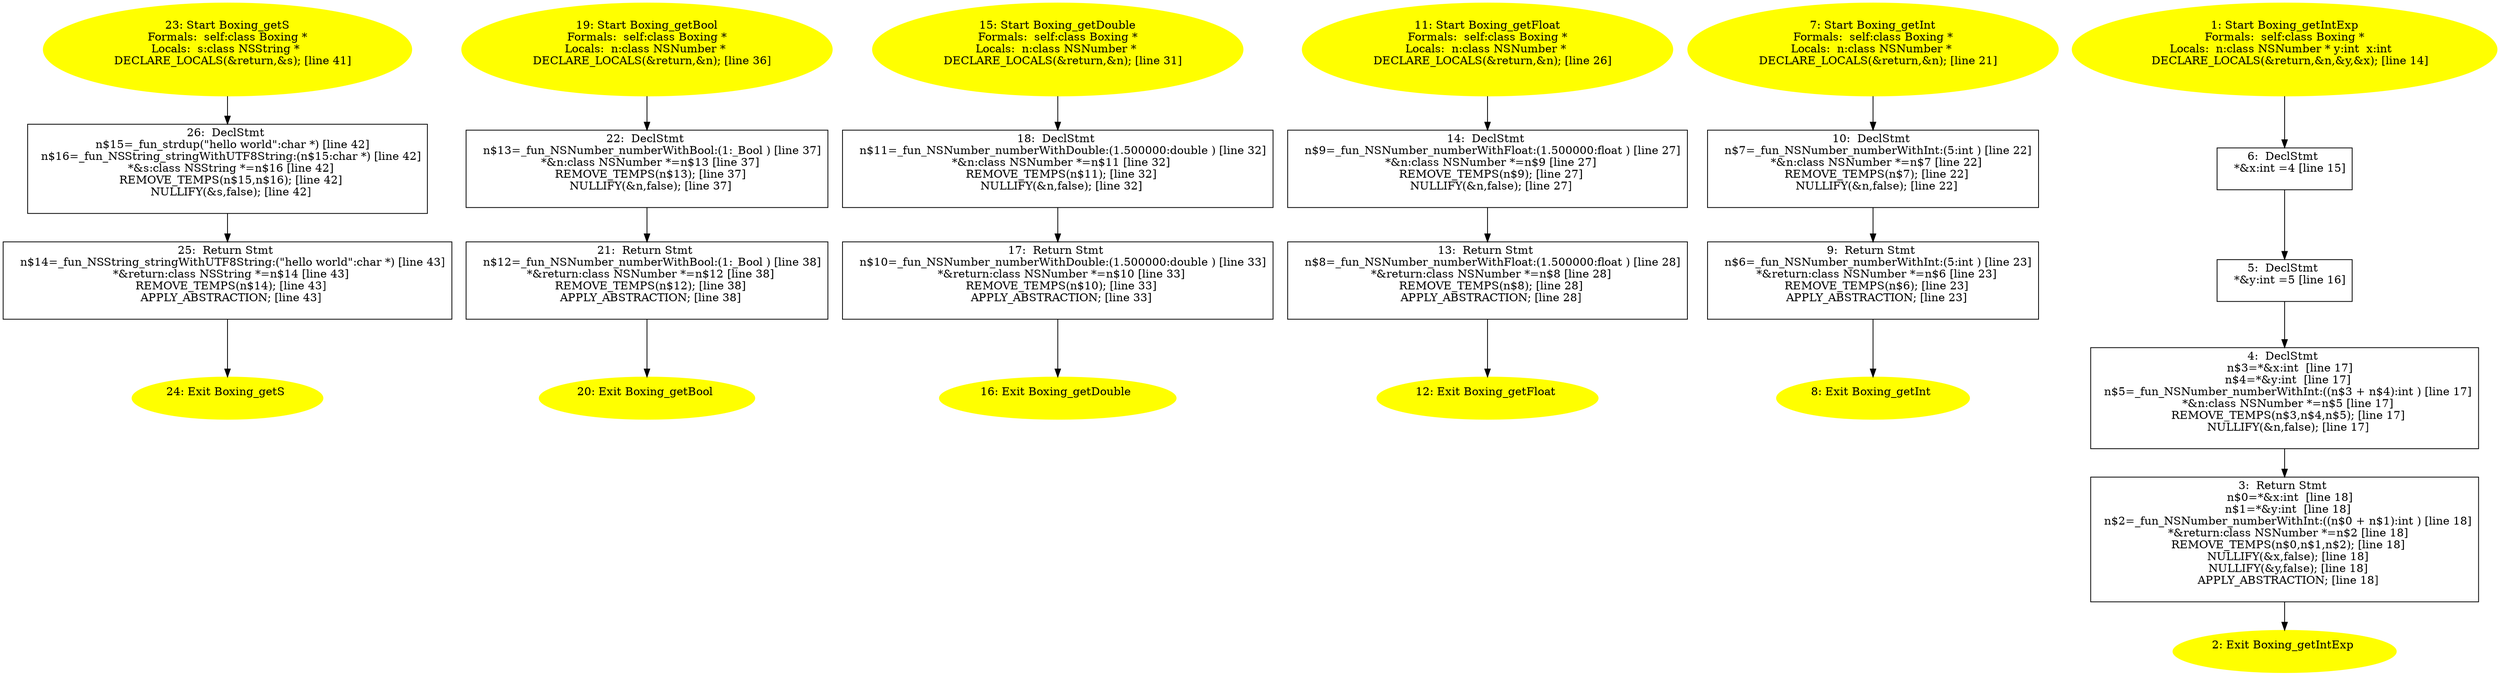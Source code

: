 digraph iCFG {
26 [label="26:  DeclStmt \n   n$15=_fun_strdup(\"hello world\":char *) [line 42]\n  n$16=_fun_NSString_stringWithUTF8String:(n$15:char *) [line 42]\n  *&s:class NSString *=n$16 [line 42]\n  REMOVE_TEMPS(n$15,n$16); [line 42]\n  NULLIFY(&s,false); [line 42]\n " shape="box"]
	

	 26 -> 25 ;
25 [label="25:  Return Stmt \n   n$14=_fun_NSString_stringWithUTF8String:(\"hello world\":char *) [line 43]\n  *&return:class NSString *=n$14 [line 43]\n  REMOVE_TEMPS(n$14); [line 43]\n  APPLY_ABSTRACTION; [line 43]\n " shape="box"]
	

	 25 -> 24 ;
24 [label="24: Exit Boxing_getS \n  " color=yellow style=filled]
	

23 [label="23: Start Boxing_getS\nFormals:  self:class Boxing *\nLocals:  s:class NSString * \n   DECLARE_LOCALS(&return,&s); [line 41]\n " color=yellow style=filled]
	

	 23 -> 26 ;
22 [label="22:  DeclStmt \n   n$13=_fun_NSNumber_numberWithBool:(1:_Bool ) [line 37]\n  *&n:class NSNumber *=n$13 [line 37]\n  REMOVE_TEMPS(n$13); [line 37]\n  NULLIFY(&n,false); [line 37]\n " shape="box"]
	

	 22 -> 21 ;
21 [label="21:  Return Stmt \n   n$12=_fun_NSNumber_numberWithBool:(1:_Bool ) [line 38]\n  *&return:class NSNumber *=n$12 [line 38]\n  REMOVE_TEMPS(n$12); [line 38]\n  APPLY_ABSTRACTION; [line 38]\n " shape="box"]
	

	 21 -> 20 ;
20 [label="20: Exit Boxing_getBool \n  " color=yellow style=filled]
	

19 [label="19: Start Boxing_getBool\nFormals:  self:class Boxing *\nLocals:  n:class NSNumber * \n   DECLARE_LOCALS(&return,&n); [line 36]\n " color=yellow style=filled]
	

	 19 -> 22 ;
18 [label="18:  DeclStmt \n   n$11=_fun_NSNumber_numberWithDouble:(1.500000:double ) [line 32]\n  *&n:class NSNumber *=n$11 [line 32]\n  REMOVE_TEMPS(n$11); [line 32]\n  NULLIFY(&n,false); [line 32]\n " shape="box"]
	

	 18 -> 17 ;
17 [label="17:  Return Stmt \n   n$10=_fun_NSNumber_numberWithDouble:(1.500000:double ) [line 33]\n  *&return:class NSNumber *=n$10 [line 33]\n  REMOVE_TEMPS(n$10); [line 33]\n  APPLY_ABSTRACTION; [line 33]\n " shape="box"]
	

	 17 -> 16 ;
16 [label="16: Exit Boxing_getDouble \n  " color=yellow style=filled]
	

15 [label="15: Start Boxing_getDouble\nFormals:  self:class Boxing *\nLocals:  n:class NSNumber * \n   DECLARE_LOCALS(&return,&n); [line 31]\n " color=yellow style=filled]
	

	 15 -> 18 ;
14 [label="14:  DeclStmt \n   n$9=_fun_NSNumber_numberWithFloat:(1.500000:float ) [line 27]\n  *&n:class NSNumber *=n$9 [line 27]\n  REMOVE_TEMPS(n$9); [line 27]\n  NULLIFY(&n,false); [line 27]\n " shape="box"]
	

	 14 -> 13 ;
13 [label="13:  Return Stmt \n   n$8=_fun_NSNumber_numberWithFloat:(1.500000:float ) [line 28]\n  *&return:class NSNumber *=n$8 [line 28]\n  REMOVE_TEMPS(n$8); [line 28]\n  APPLY_ABSTRACTION; [line 28]\n " shape="box"]
	

	 13 -> 12 ;
12 [label="12: Exit Boxing_getFloat \n  " color=yellow style=filled]
	

11 [label="11: Start Boxing_getFloat\nFormals:  self:class Boxing *\nLocals:  n:class NSNumber * \n   DECLARE_LOCALS(&return,&n); [line 26]\n " color=yellow style=filled]
	

	 11 -> 14 ;
10 [label="10:  DeclStmt \n   n$7=_fun_NSNumber_numberWithInt:(5:int ) [line 22]\n  *&n:class NSNumber *=n$7 [line 22]\n  REMOVE_TEMPS(n$7); [line 22]\n  NULLIFY(&n,false); [line 22]\n " shape="box"]
	

	 10 -> 9 ;
9 [label="9:  Return Stmt \n   n$6=_fun_NSNumber_numberWithInt:(5:int ) [line 23]\n  *&return:class NSNumber *=n$6 [line 23]\n  REMOVE_TEMPS(n$6); [line 23]\n  APPLY_ABSTRACTION; [line 23]\n " shape="box"]
	

	 9 -> 8 ;
8 [label="8: Exit Boxing_getInt \n  " color=yellow style=filled]
	

7 [label="7: Start Boxing_getInt\nFormals:  self:class Boxing *\nLocals:  n:class NSNumber * \n   DECLARE_LOCALS(&return,&n); [line 21]\n " color=yellow style=filled]
	

	 7 -> 10 ;
6 [label="6:  DeclStmt \n   *&x:int =4 [line 15]\n " shape="box"]
	

	 6 -> 5 ;
5 [label="5:  DeclStmt \n   *&y:int =5 [line 16]\n " shape="box"]
	

	 5 -> 4 ;
4 [label="4:  DeclStmt \n   n$3=*&x:int  [line 17]\n  n$4=*&y:int  [line 17]\n  n$5=_fun_NSNumber_numberWithInt:((n$3 + n$4):int ) [line 17]\n  *&n:class NSNumber *=n$5 [line 17]\n  REMOVE_TEMPS(n$3,n$4,n$5); [line 17]\n  NULLIFY(&n,false); [line 17]\n " shape="box"]
	

	 4 -> 3 ;
3 [label="3:  Return Stmt \n   n$0=*&x:int  [line 18]\n  n$1=*&y:int  [line 18]\n  n$2=_fun_NSNumber_numberWithInt:((n$0 + n$1):int ) [line 18]\n  *&return:class NSNumber *=n$2 [line 18]\n  REMOVE_TEMPS(n$0,n$1,n$2); [line 18]\n  NULLIFY(&x,false); [line 18]\n  NULLIFY(&y,false); [line 18]\n  APPLY_ABSTRACTION; [line 18]\n " shape="box"]
	

	 3 -> 2 ;
2 [label="2: Exit Boxing_getIntExp \n  " color=yellow style=filled]
	

1 [label="1: Start Boxing_getIntExp\nFormals:  self:class Boxing *\nLocals:  n:class NSNumber * y:int  x:int  \n   DECLARE_LOCALS(&return,&n,&y,&x); [line 14]\n " color=yellow style=filled]
	

	 1 -> 6 ;
}
